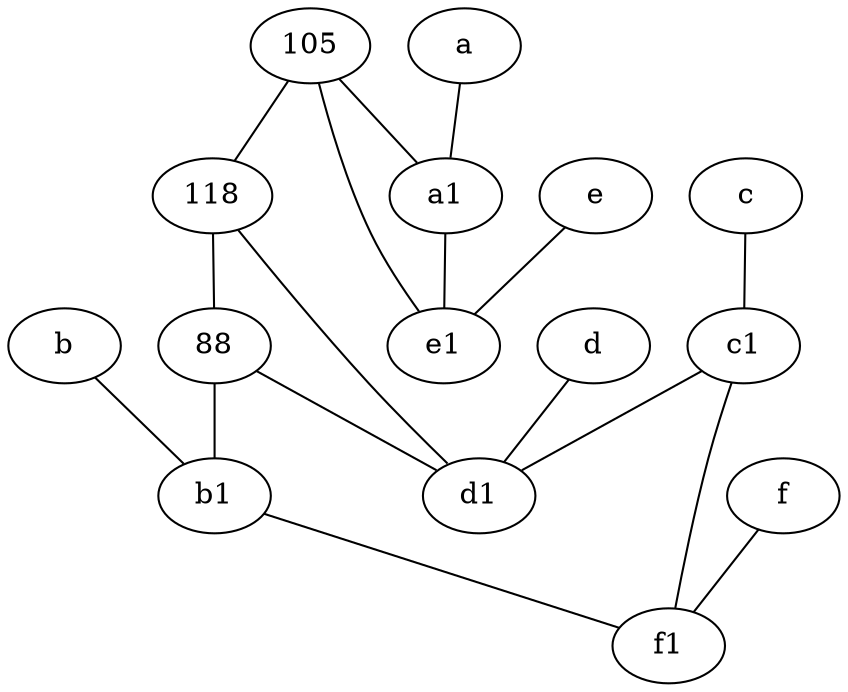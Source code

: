 graph {
	node [labelfontsize=50]
	b1 [labelfontsize=50 pos="9,4!"]
	d1 [labelfontsize=50 pos="3,5!"]
	a1 [labelfontsize=50 pos="8,3!"]
	118 [labelfontsize=50]
	f [labelfontsize=50 pos="3,9!"]
	e [labelfontsize=50 pos="7,9!"]
	c [labelfontsize=50 pos="4.5,2!"]
	a [labelfontsize=50 pos="8,2!"]
	88 [labelfontsize=50]
	105 [labelfontsize=50]
	f1 [labelfontsize=50 pos="3,8!"]
	b [labelfontsize=50 pos="10,4!"]
	d [labelfontsize=50 pos="2,5!"]
	e1 [labelfontsize=50 pos="7,7!"]
	c1 [labelfontsize=50 pos="4.5,3!"]
	a1 -- e1
	c -- c1
	c1 -- f1
	88 -- d1
	a -- a1
	c1 -- d1
	118 -- 88
	e -- e1
	88 -- b1
	b1 -- f1
	f -- f1
	105 -- e1
	105 -- a1
	d -- d1
	105 -- 118
	118 -- d1
	b -- b1
}
